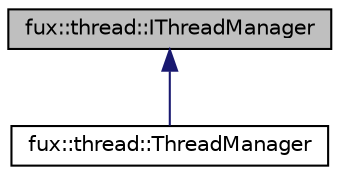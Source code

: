 digraph "fux::thread::IThreadManager"
{
  edge [fontname="Helvetica",fontsize="10",labelfontname="Helvetica",labelfontsize="10"];
  node [fontname="Helvetica",fontsize="10",shape=record];
  Node1 [label="fux::thread::IThreadManager",height=0.2,width=0.4,color="black", fillcolor="grey75", style="filled", fontcolor="black"];
  Node1 -> Node2 [dir="back",color="midnightblue",fontsize="10",style="solid",fontname="Helvetica"];
  Node2 [label="fux::thread::ThreadManager",height=0.2,width=0.4,color="black", fillcolor="white", style="filled",URL="$classfux_1_1thread_1_1_thread_manager.html",tooltip="Manages thread on different cores Manages thread on different cores. "];
}
